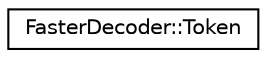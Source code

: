 digraph "Graphical Class Hierarchy"
{
  edge [fontname="Helvetica",fontsize="10",labelfontname="Helvetica",labelfontsize="10"];
  node [fontname="Helvetica",fontsize="10",shape=record];
  rankdir="LR";
  Node0 [label="FasterDecoder::Token",height=0.2,width=0.4,color="black", fillcolor="white", style="filled",URL="$classkaldi_1_1FasterDecoder_1_1Token.html"];
}
